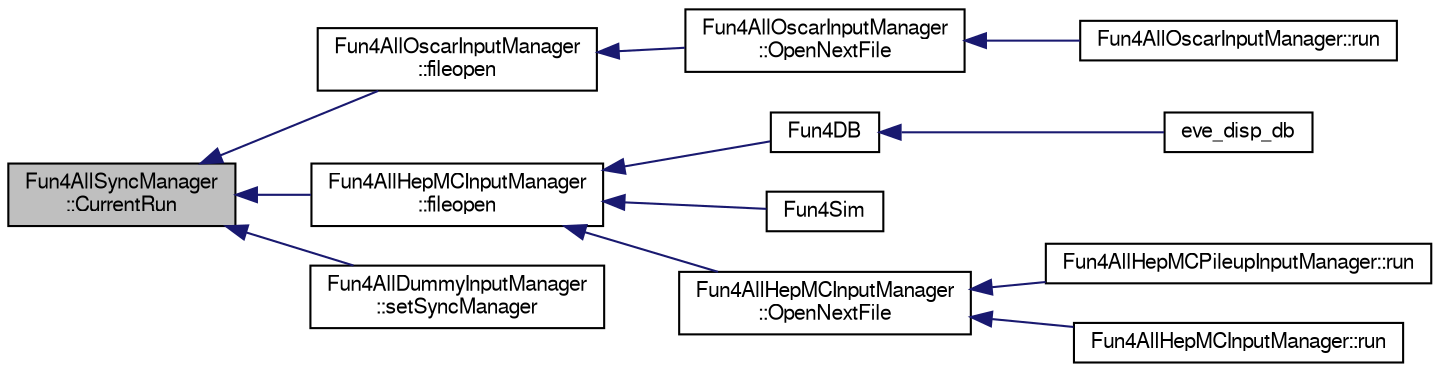 digraph "Fun4AllSyncManager::CurrentRun"
{
  bgcolor="transparent";
  edge [fontname="FreeSans",fontsize="10",labelfontname="FreeSans",labelfontsize="10"];
  node [fontname="FreeSans",fontsize="10",shape=record];
  rankdir="LR";
  Node1 [label="Fun4AllSyncManager\l::CurrentRun",height=0.2,width=0.4,color="black", fillcolor="grey75", style="filled" fontcolor="black"];
  Node1 -> Node2 [dir="back",color="midnightblue",fontsize="10",style="solid",fontname="FreeSans"];
  Node2 [label="Fun4AllOscarInputManager\l::fileopen",height=0.2,width=0.4,color="black",URL="$db/d1f/classFun4AllOscarInputManager.html#a6fbe420ea4972e895f4061bb94ab9d77"];
  Node2 -> Node3 [dir="back",color="midnightblue",fontsize="10",style="solid",fontname="FreeSans"];
  Node3 [label="Fun4AllOscarInputManager\l::OpenNextFile",height=0.2,width=0.4,color="black",URL="$db/d1f/classFun4AllOscarInputManager.html#ab9a8e0287bd958f964a5dbd00d8be9f4"];
  Node3 -> Node4 [dir="back",color="midnightblue",fontsize="10",style="solid",fontname="FreeSans"];
  Node4 [label="Fun4AllOscarInputManager::run",height=0.2,width=0.4,color="black",URL="$db/d1f/classFun4AllOscarInputManager.html#a4be602bd8c9fe73f9dcc81c8871784a6"];
  Node1 -> Node5 [dir="back",color="midnightblue",fontsize="10",style="solid",fontname="FreeSans"];
  Node5 [label="Fun4AllHepMCInputManager\l::fileopen",height=0.2,width=0.4,color="black",URL="$d6/d6f/classFun4AllHepMCInputManager.html#aaf891596a876957d656c23ea03b39f1a"];
  Node5 -> Node6 [dir="back",color="midnightblue",fontsize="10",style="solid",fontname="FreeSans"];
  Node6 [label="Fun4DB",height=0.2,width=0.4,color="black",URL="$df/dc0/Fun4DB_8C.html#a156048b96f7485e3cc410afbc05fc286"];
  Node6 -> Node7 [dir="back",color="midnightblue",fontsize="10",style="solid",fontname="FreeSans"];
  Node7 [label="eve_disp_db",height=0.2,width=0.4,color="black",URL="$de/d2a/eve__disp__db_8C.html#aa8b45dd9cf940c8aff427aed5d9db19f"];
  Node5 -> Node8 [dir="back",color="midnightblue",fontsize="10",style="solid",fontname="FreeSans"];
  Node8 [label="Fun4Sim",height=0.2,width=0.4,color="black",URL="$d5/d4a/e1039-analysis_2SimChainDev_2Fun4Sim_8C.html#a05d19d59f1955a51d54ae22957bbcf86"];
  Node5 -> Node9 [dir="back",color="midnightblue",fontsize="10",style="solid",fontname="FreeSans"];
  Node9 [label="Fun4AllHepMCInputManager\l::OpenNextFile",height=0.2,width=0.4,color="black",URL="$d6/d6f/classFun4AllHepMCInputManager.html#a0eee823ea0302273e9e2d3459bcc3508"];
  Node9 -> Node10 [dir="back",color="midnightblue",fontsize="10",style="solid",fontname="FreeSans"];
  Node10 [label="Fun4AllHepMCPileupInputManager::run",height=0.2,width=0.4,color="black",URL="$de/d99/classFun4AllHepMCPileupInputManager.html#a81bf2b69c3c4d3aae0aadebafe1c2c2e"];
  Node9 -> Node11 [dir="back",color="midnightblue",fontsize="10",style="solid",fontname="FreeSans"];
  Node11 [label="Fun4AllHepMCInputManager::run",height=0.2,width=0.4,color="black",URL="$d6/d6f/classFun4AllHepMCInputManager.html#ab6c80a8ee0701bfff5eee3ec3623015c"];
  Node1 -> Node12 [dir="back",color="midnightblue",fontsize="10",style="solid",fontname="FreeSans"];
  Node12 [label="Fun4AllDummyInputManager\l::setSyncManager",height=0.2,width=0.4,color="black",URL="$df/d43/classFun4AllDummyInputManager.html#a3863cb07576f56e8e514ae272b322679"];
}
